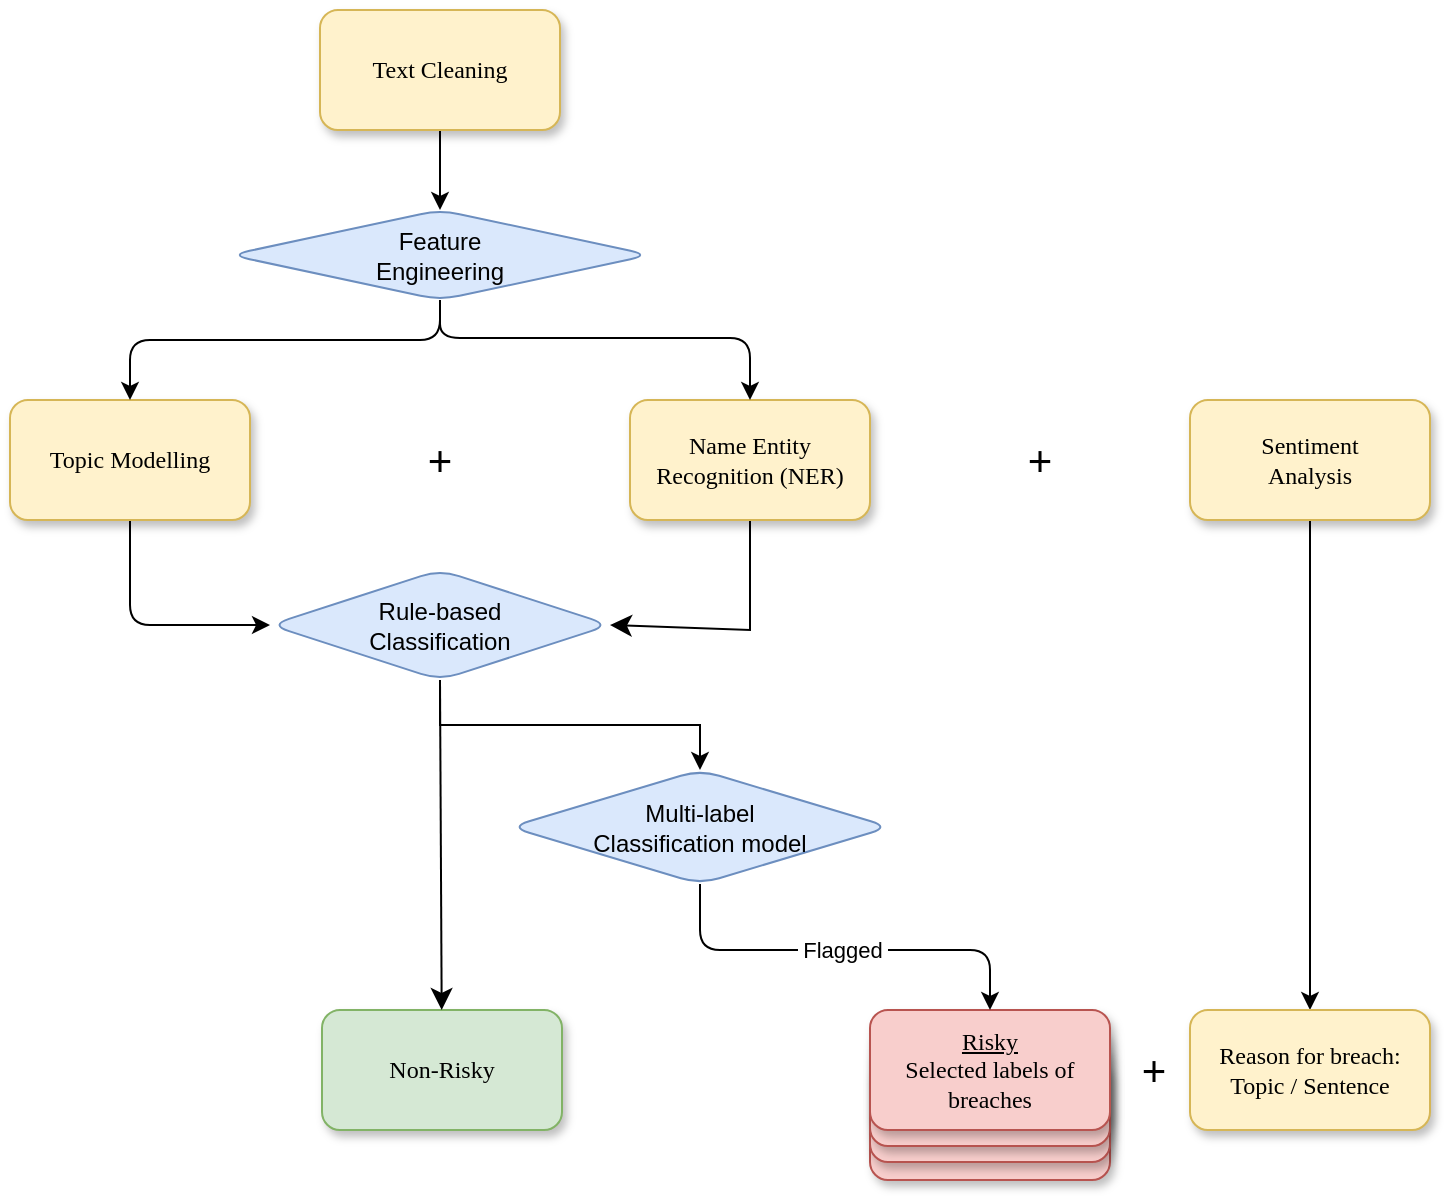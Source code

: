 <mxfile version="21.6.9" type="github">
  <diagram name="Overview" id="10a91c8b-09ff-31b1-d368-03940ed4cc9e">
    <mxGraphModel dx="794" dy="520" grid="1" gridSize="10" guides="1" tooltips="1" connect="1" arrows="1" fold="1" page="1" pageScale="1" pageWidth="1100" pageHeight="850" math="0" shadow="0">
      <root>
        <mxCell id="0" />
        <mxCell id="1" parent="0" />
        <mxCell id="hM375lJNHkAR0wWU3a_s-10" value="" style="whiteSpace=wrap;html=1;rounded=1;shadow=1;labelBackgroundColor=none;strokeWidth=1;fontFamily=Verdana;fontSize=12;align=center;fillColor=#f8cecc;strokeColor=#b85450;" vertex="1" parent="1">
          <mxGeometry x="640" y="815" width="120" height="60" as="geometry" />
        </mxCell>
        <mxCell id="hM375lJNHkAR0wWU3a_s-9" value="" style="whiteSpace=wrap;html=1;rounded=1;shadow=1;labelBackgroundColor=none;strokeWidth=1;fontFamily=Verdana;fontSize=12;align=center;fillColor=#f8cecc;strokeColor=#b85450;" vertex="1" parent="1">
          <mxGeometry x="640" y="806" width="120" height="60" as="geometry" />
        </mxCell>
        <mxCell id="hM375lJNHkAR0wWU3a_s-8" value="" style="whiteSpace=wrap;html=1;rounded=1;shadow=1;labelBackgroundColor=none;strokeWidth=1;fontFamily=Verdana;fontSize=12;align=center;fillColor=#f8cecc;strokeColor=#b85450;" vertex="1" parent="1">
          <mxGeometry x="640" y="798" width="120" height="60" as="geometry" />
        </mxCell>
        <mxCell id="62893188c0fa7362-8" value="&lt;span&gt;Non-Risky&lt;/span&gt;" style="whiteSpace=wrap;html=1;rounded=1;shadow=1;labelBackgroundColor=none;strokeWidth=1;fontFamily=Verdana;fontSize=12;align=center;fillColor=#d5e8d4;strokeColor=#82b366;" parent="1" vertex="1">
          <mxGeometry x="366" y="790" width="120" height="60" as="geometry" />
        </mxCell>
        <mxCell id="62893188c0fa7362-9" value="&lt;span&gt;&lt;u&gt;Risky&lt;/u&gt;&lt;br&gt;Selected labels of breaches&lt;/span&gt;" style="whiteSpace=wrap;html=1;rounded=1;shadow=1;labelBackgroundColor=none;strokeWidth=1;fontFamily=Verdana;fontSize=12;align=center;fillColor=#f8cecc;strokeColor=#b85450;" parent="1" vertex="1">
          <mxGeometry x="640" y="790" width="120" height="60" as="geometry" />
        </mxCell>
        <mxCell id="8D3RfCfNNn_64O0-EcjT-53" style="edgeStyle=orthogonalEdgeStyle;rounded=1;orthogonalLoop=1;jettySize=auto;html=1;entryX=0;entryY=0.5;entryDx=0;entryDy=0;exitX=0.5;exitY=1;exitDx=0;exitDy=0;" parent="1" source="8D3RfCfNNn_64O0-EcjT-40" target="OI-LZPW96NpJqxESkGaD-10" edge="1">
          <mxGeometry relative="1" as="geometry">
            <Array as="points">
              <mxPoint x="270" y="598" />
            </Array>
          </mxGeometry>
        </mxCell>
        <mxCell id="8D3RfCfNNn_64O0-EcjT-40" value="&lt;span&gt;Topic Modelling&lt;/span&gt;" style="whiteSpace=wrap;html=1;rounded=1;shadow=1;labelBackgroundColor=none;strokeWidth=1;fontFamily=Verdana;fontSize=12;align=center;fillColor=#fff2cc;strokeColor=#d6b656;" parent="1" vertex="1">
          <mxGeometry x="210" y="485" width="120" height="60" as="geometry" />
        </mxCell>
        <mxCell id="hM375lJNHkAR0wWU3a_s-3" style="edgeStyle=none;hachureGap=4;orthogonalLoop=1;jettySize=auto;html=1;exitX=0.5;exitY=1;exitDx=0;exitDy=0;entryX=1;entryY=0.5;entryDx=0;entryDy=0;fontFamily=Architects Daughter;fontSource=https%3A%2F%2Ffonts.googleapis.com%2Fcss%3Ffamily%3DArchitects%2BDaughter;fontSize=16;startSize=8;endSize=8;strokeColor=none;rounded=1;" edge="1" parent="1" source="8D3RfCfNNn_64O0-EcjT-41" target="OI-LZPW96NpJqxESkGaD-10">
          <mxGeometry relative="1" as="geometry" />
        </mxCell>
        <mxCell id="hM375lJNHkAR0wWU3a_s-4" style="edgeStyle=none;rounded=0;hachureGap=4;orthogonalLoop=1;jettySize=auto;html=1;exitX=0.5;exitY=1;exitDx=0;exitDy=0;entryX=1;entryY=0.5;entryDx=0;entryDy=0;fontFamily=Architects Daughter;fontSource=https%3A%2F%2Ffonts.googleapis.com%2Fcss%3Ffamily%3DArchitects%2BDaughter;fontSize=16;startSize=8;endSize=8;" edge="1" parent="1" source="8D3RfCfNNn_64O0-EcjT-41" target="OI-LZPW96NpJqxESkGaD-10">
          <mxGeometry relative="1" as="geometry">
            <Array as="points">
              <mxPoint x="580" y="600" />
            </Array>
          </mxGeometry>
        </mxCell>
        <mxCell id="8D3RfCfNNn_64O0-EcjT-41" value="&lt;span&gt;Name Entity Recognition (NER)&lt;/span&gt;" style="whiteSpace=wrap;html=1;rounded=1;shadow=1;labelBackgroundColor=none;strokeWidth=1;fontFamily=Verdana;fontSize=12;align=center;fillColor=#fff2cc;strokeColor=#d6b656;" parent="1" vertex="1">
          <mxGeometry x="520" y="485" width="120" height="60" as="geometry" />
        </mxCell>
        <mxCell id="8D3RfCfNNn_64O0-EcjT-60" style="edgeStyle=orthogonalEdgeStyle;rounded=1;orthogonalLoop=1;jettySize=auto;html=1;" parent="1" source="8D3RfCfNNn_64O0-EcjT-42" target="8D3RfCfNNn_64O0-EcjT-59" edge="1">
          <mxGeometry relative="1" as="geometry" />
        </mxCell>
        <mxCell id="8D3RfCfNNn_64O0-EcjT-42" value="&lt;span&gt;Sentiment&lt;br&gt;Analysis&lt;/span&gt;" style="whiteSpace=wrap;html=1;rounded=1;shadow=1;labelBackgroundColor=none;strokeWidth=1;fontFamily=Verdana;fontSize=12;align=center;fillColor=#fff2cc;strokeColor=#d6b656;" parent="1" vertex="1">
          <mxGeometry x="800" y="485" width="120" height="60" as="geometry" />
        </mxCell>
        <mxCell id="8D3RfCfNNn_64O0-EcjT-47" style="edgeStyle=orthogonalEdgeStyle;rounded=1;orthogonalLoop=1;jettySize=auto;html=1;entryX=0.5;entryY=0;entryDx=0;entryDy=0;" parent="1" source="8D3RfCfNNn_64O0-EcjT-43" target="8D3RfCfNNn_64O0-EcjT-40" edge="1">
          <mxGeometry relative="1" as="geometry">
            <Array as="points">
              <mxPoint x="425" y="455" />
              <mxPoint x="270" y="455" />
            </Array>
          </mxGeometry>
        </mxCell>
        <mxCell id="8D3RfCfNNn_64O0-EcjT-48" style="edgeStyle=orthogonalEdgeStyle;rounded=1;orthogonalLoop=1;jettySize=auto;html=1;entryX=0.5;entryY=0;entryDx=0;entryDy=0;" parent="1" target="8D3RfCfNNn_64O0-EcjT-41" edge="1">
          <mxGeometry relative="1" as="geometry">
            <mxPoint x="425" y="440" as="sourcePoint" />
            <mxPoint x="580" y="479" as="targetPoint" />
            <Array as="points">
              <mxPoint x="425" y="454" />
              <mxPoint x="580" y="454" />
            </Array>
          </mxGeometry>
        </mxCell>
        <mxCell id="8D3RfCfNNn_64O0-EcjT-43" value="Feature &lt;br&gt;Engineering" style="rhombus;whiteSpace=wrap;html=1;rounded=1;fillColor=#dae8fc;strokeColor=#6c8ebf;" parent="1" vertex="1">
          <mxGeometry x="320" y="390" width="210" height="45" as="geometry" />
        </mxCell>
        <mxCell id="8D3RfCfNNn_64O0-EcjT-58" value="&amp;nbsp;Flagged&amp;nbsp;" style="edgeStyle=orthogonalEdgeStyle;rounded=1;orthogonalLoop=1;jettySize=auto;html=1;" parent="1" source="8D3RfCfNNn_64O0-EcjT-50" target="62893188c0fa7362-9" edge="1">
          <mxGeometry relative="1" as="geometry">
            <Array as="points">
              <mxPoint x="555" y="760" />
              <mxPoint x="700" y="760" />
            </Array>
          </mxGeometry>
        </mxCell>
        <mxCell id="8D3RfCfNNn_64O0-EcjT-50" value="Multi-label&lt;br&gt;Classification model" style="rhombus;whiteSpace=wrap;html=1;rounded=1;fillColor=#dae8fc;strokeColor=#6c8ebf;" parent="1" vertex="1">
          <mxGeometry x="460" y="670" width="190" height="57" as="geometry" />
        </mxCell>
        <mxCell id="8D3RfCfNNn_64O0-EcjT-59" value="Reason for breach:&lt;br&gt;Topic / Sentence" style="whiteSpace=wrap;html=1;rounded=1;shadow=1;labelBackgroundColor=none;strokeWidth=1;fontFamily=Verdana;fontSize=12;align=center;fillColor=#fff2cc;strokeColor=#d6b656;" parent="1" vertex="1">
          <mxGeometry x="800" y="790" width="120" height="60" as="geometry" />
        </mxCell>
        <mxCell id="8D3RfCfNNn_64O0-EcjT-61" value="&lt;font style=&quot;font-size: 21px;&quot;&gt;+&lt;/font&gt;" style="text;html=1;strokeColor=none;fillColor=none;align=center;verticalAlign=middle;whiteSpace=wrap;rounded=1;" parent="1" vertex="1">
          <mxGeometry x="410" y="500" width="30" height="30" as="geometry" />
        </mxCell>
        <mxCell id="8D3RfCfNNn_64O0-EcjT-63" value="&lt;font style=&quot;font-size: 21px;&quot;&gt;+&lt;/font&gt;" style="text;html=1;strokeColor=none;fillColor=none;align=center;verticalAlign=middle;whiteSpace=wrap;rounded=1;" parent="1" vertex="1">
          <mxGeometry x="767" y="805" width="30" height="30" as="geometry" />
        </mxCell>
        <mxCell id="OI-LZPW96NpJqxESkGaD-12" style="edgeStyle=orthogonalEdgeStyle;rounded=0;hachureGap=4;orthogonalLoop=1;jettySize=auto;html=1;exitX=0.5;exitY=1;exitDx=0;exitDy=0;entryX=0.5;entryY=0;entryDx=0;entryDy=0;fontFamily=Architects Daughter;fontSource=https%3A%2F%2Ffonts.googleapis.com%2Fcss%3Ffamily%3DArchitects%2BDaughter;fontSize=16;shadow=0;" parent="1" source="OI-LZPW96NpJqxESkGaD-10" target="8D3RfCfNNn_64O0-EcjT-50" edge="1">
          <mxGeometry relative="1" as="geometry" />
        </mxCell>
        <mxCell id="hM375lJNHkAR0wWU3a_s-6" style="edgeStyle=none;curved=1;rounded=0;hachureGap=4;orthogonalLoop=1;jettySize=auto;html=1;exitX=0.5;exitY=1;exitDx=0;exitDy=0;fontFamily=Architects Daughter;fontSource=https%3A%2F%2Ffonts.googleapis.com%2Fcss%3Ffamily%3DArchitects%2BDaughter;fontSize=16;startSize=8;endSize=8;" edge="1" parent="1" source="OI-LZPW96NpJqxESkGaD-10" target="62893188c0fa7362-8">
          <mxGeometry relative="1" as="geometry" />
        </mxCell>
        <mxCell id="OI-LZPW96NpJqxESkGaD-10" value="Rule-based&lt;br&gt;Classification" style="rhombus;whiteSpace=wrap;html=1;rounded=1;fillColor=#dae8fc;strokeColor=#6c8ebf;" parent="1" vertex="1">
          <mxGeometry x="340" y="570" width="170" height="55" as="geometry" />
        </mxCell>
        <mxCell id="OI-LZPW96NpJqxESkGaD-15" style="edgeStyle=orthogonalEdgeStyle;rounded=0;hachureGap=4;orthogonalLoop=1;jettySize=auto;html=1;exitX=0.5;exitY=1;exitDx=0;exitDy=0;entryX=0.5;entryY=0;entryDx=0;entryDy=0;fontFamily=Architects Daughter;fontSource=https%3A%2F%2Ffonts.googleapis.com%2Fcss%3Ffamily%3DArchitects%2BDaughter;fontSize=16;" parent="1" source="OI-LZPW96NpJqxESkGaD-14" target="8D3RfCfNNn_64O0-EcjT-43" edge="1">
          <mxGeometry relative="1" as="geometry" />
        </mxCell>
        <mxCell id="OI-LZPW96NpJqxESkGaD-14" value="Text Cleaning" style="whiteSpace=wrap;html=1;rounded=1;shadow=1;labelBackgroundColor=none;strokeWidth=1;fontFamily=Verdana;fontSize=12;align=center;fillColor=#fff2cc;strokeColor=#d6b656;" parent="1" vertex="1">
          <mxGeometry x="365" y="290" width="120" height="60" as="geometry" />
        </mxCell>
        <mxCell id="hM375lJNHkAR0wWU3a_s-7" value="&lt;font style=&quot;font-size: 21px;&quot;&gt;+&lt;/font&gt;" style="text;html=1;strokeColor=none;fillColor=none;align=center;verticalAlign=middle;whiteSpace=wrap;rounded=1;" vertex="1" parent="1">
          <mxGeometry x="710" y="500" width="30" height="30" as="geometry" />
        </mxCell>
      </root>
    </mxGraphModel>
  </diagram>
</mxfile>
